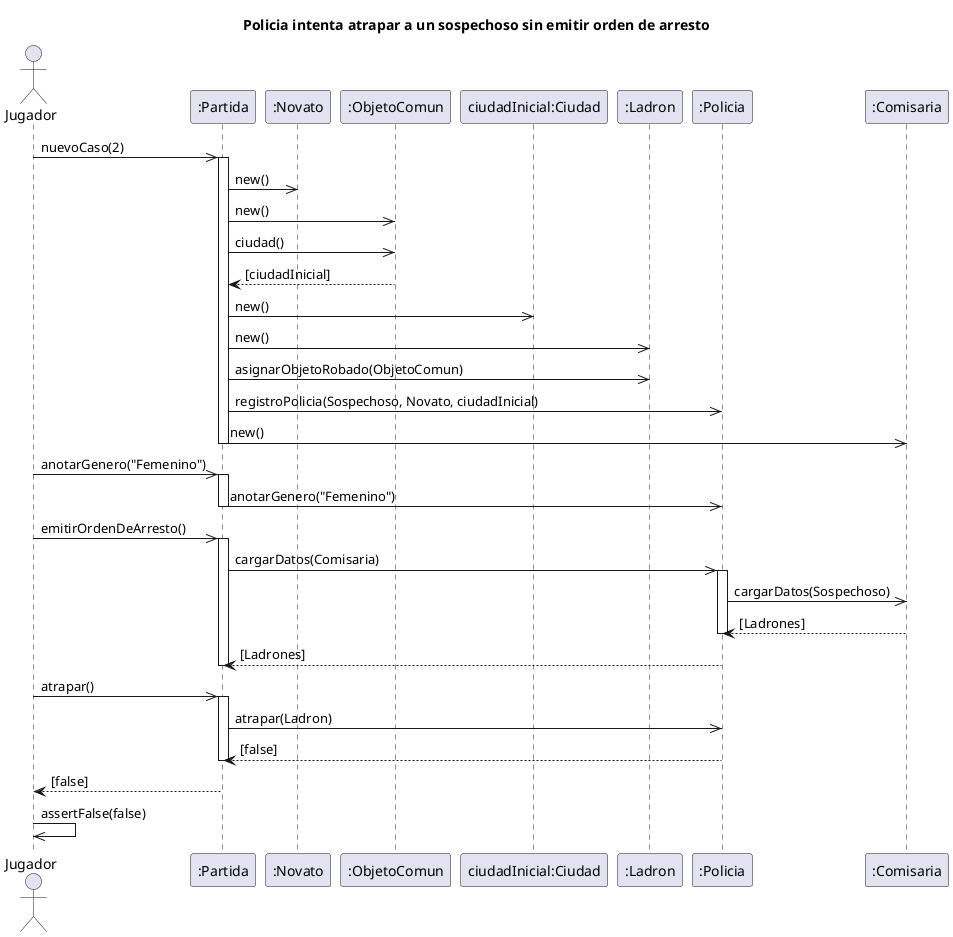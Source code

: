 @startuml
title Policia intenta atrapar a un sospechoso sin emitir orden de arresto
actor "Jugador" as AlgoThief
participant ":Partida" as Partida
participant ":Novato" as Grado
participant ":ObjetoComun" as ObjetoRobado
participant "ciudadInicial:Ciudad" as Ciudad
participant ":Ladron" as Ladron
participant ":Policia" as Policia
participant ":Comisaria" as Comisaria

AlgoThief ->> Partida : nuevoCaso(2)
activate Partida
    Partida ->> Grado : new()
    Partida ->> ObjetoRobado : new()
    Partida ->> ObjetoRobado : ciudad()
    ObjetoRobado --> Partida : [ciudadInicial]
    Partida ->> Ciudad : new()
    Partida ->> Ladron : new()
    Partida ->> Ladron : asignarObjetoRobado(ObjetoComun)
    Partida ->> Policia : registroPolicia(Sospechoso, Novato, ciudadInicial)
    Partida ->> Comisaria : new()
deactivate Partida

AlgoThief ->> Partida : anotarGenero("Femenino")
activate Partida
Partida ->> Policia : anotarGenero("Femenino")
deactivate Partida

AlgoThief ->> Partida : emitirOrdenDeArresto()
activate Partida
Partida ->> Policia : cargarDatos(Comisaria)
activate Policia
Policia ->> Comisaria : cargarDatos(Sospechoso)
Comisaria --> Policia : [Ladrones]
deactivate Policia
Policia --> Partida : [Ladrones]
deactivate Partida
AlgoThief ->> Partida : atrapar()
activate Partida
Partida ->> Policia : atrapar(Ladron)
Policia --> Partida : [false]
deactivate Partida
Partida --> AlgoThief : [false]

AlgoThief ->> AlgoThief : assertFalse(false)
@enduml